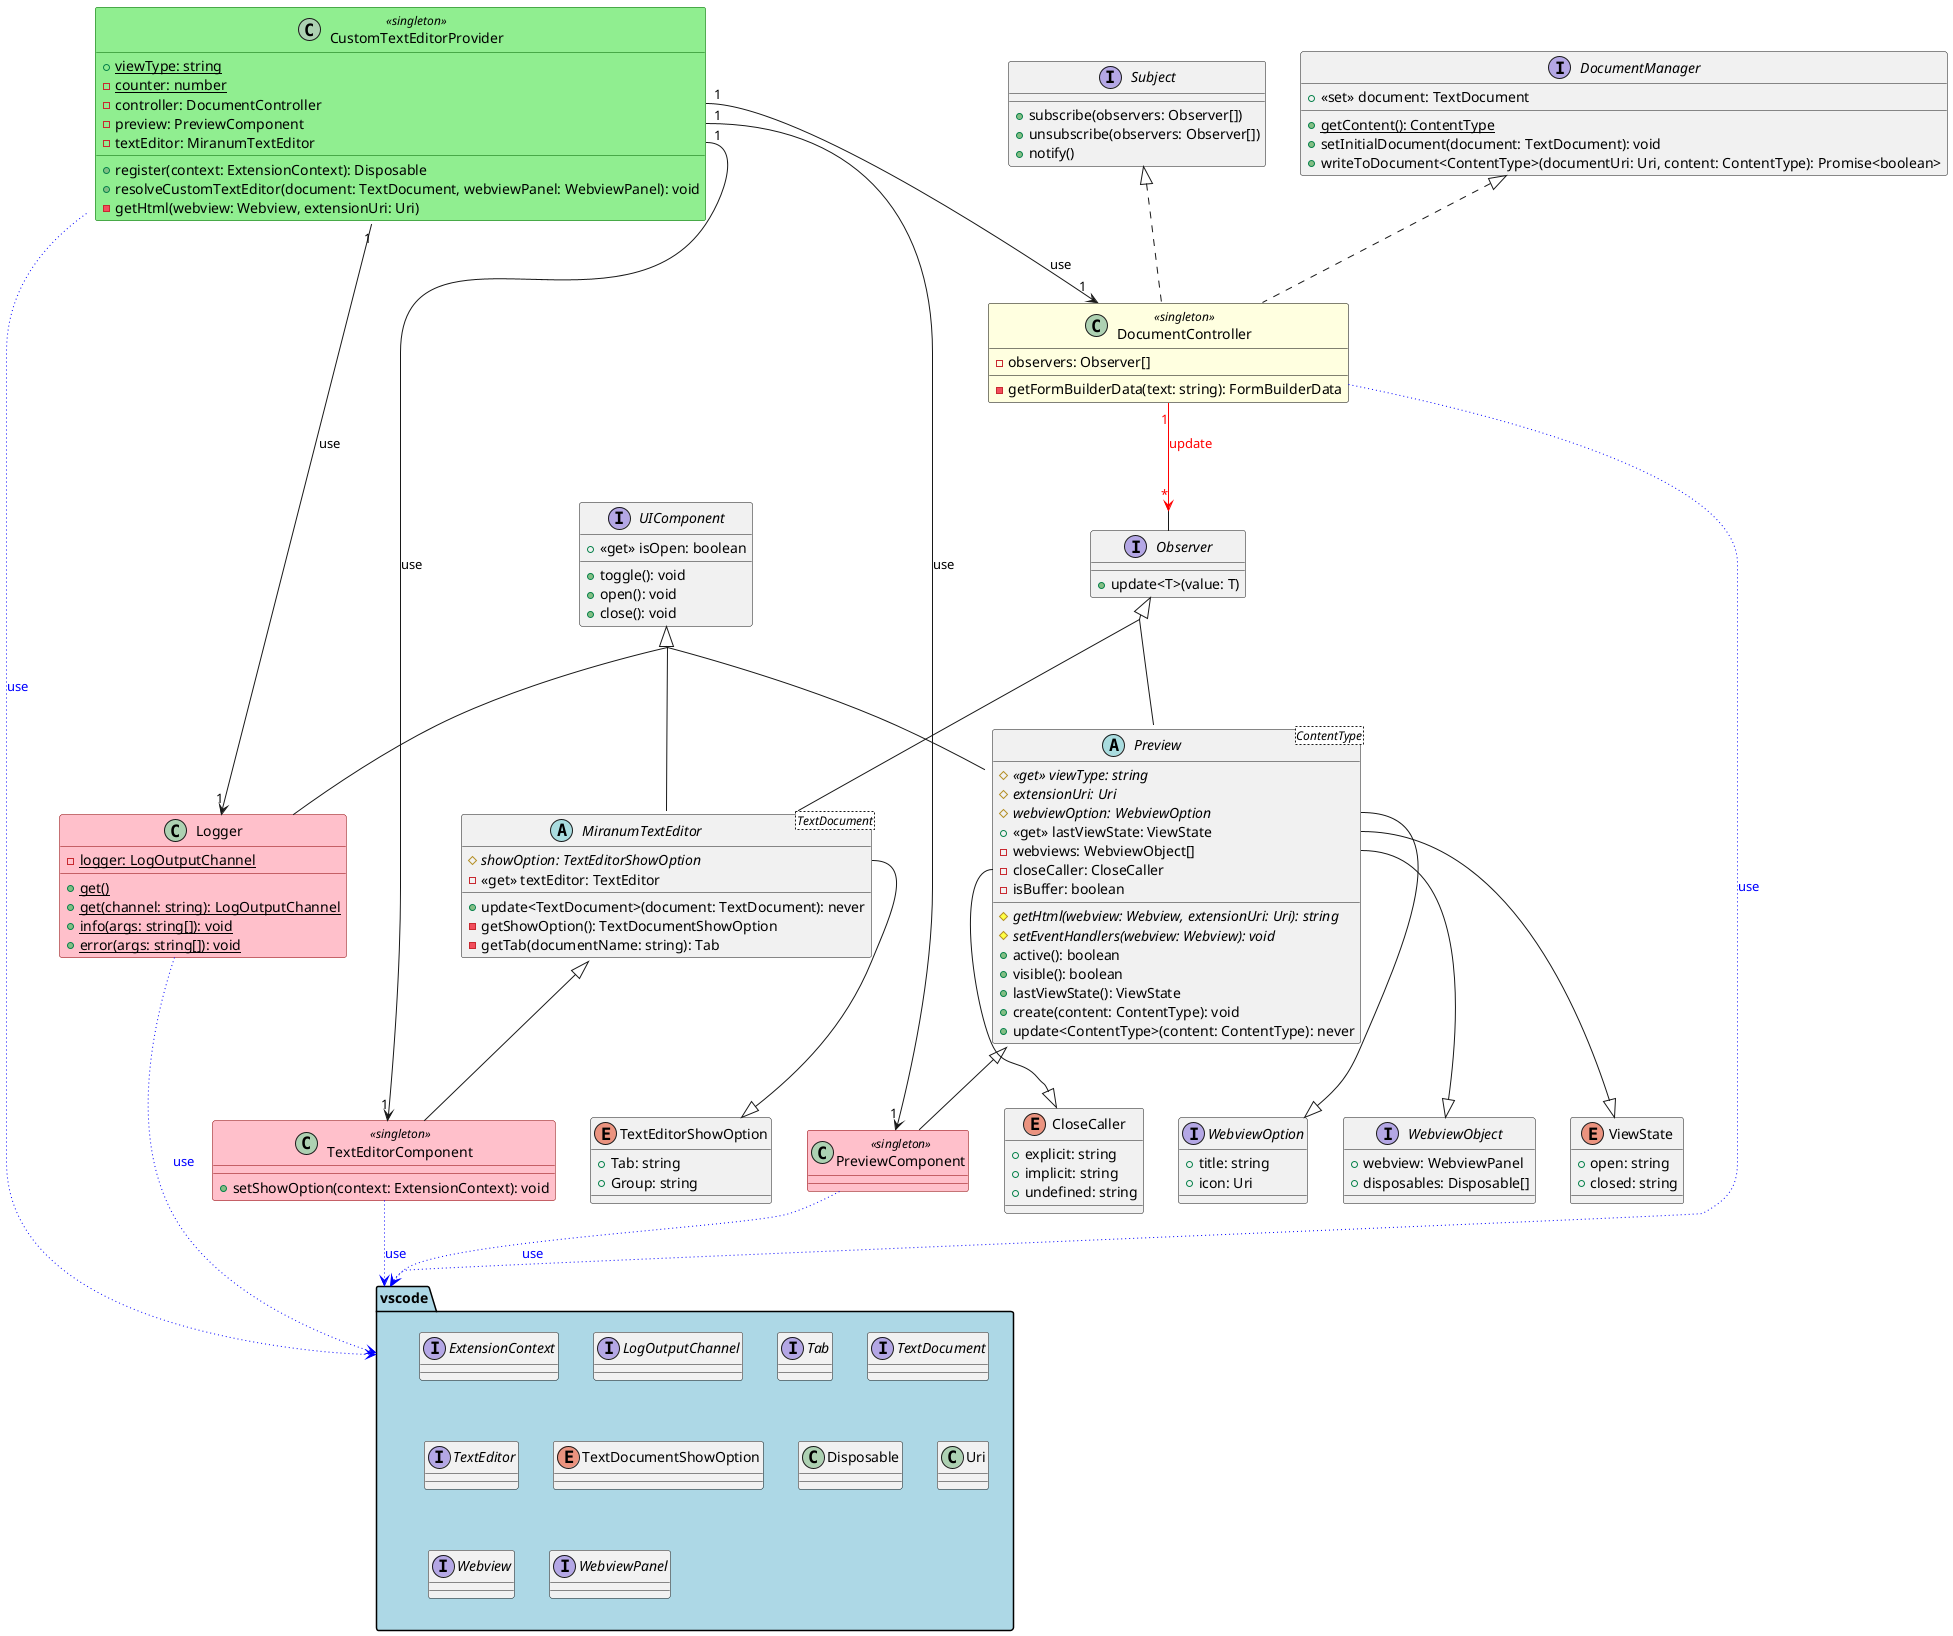 @startuml
skinparam groupInheritance 2

class CustomTextEditorProvider << singleton >> #line:darkgreen;back:lightgreen {
    + {static} viewType: string
    - {static} counter: number
    - controller: DocumentController
    - preview: PreviewComponent
    - textEditor: MiranumTextEditor
    + register(context: ExtensionContext): Disposable
    + resolveCustomTextEditor(document: TextDocument, webviewPanel: WebviewPanel): void
    - getHtml(webview: Webview, extensionUri: Uri)
}
CustomTextEditorProvider::controller "1"-->"1" DocumentController : use
CustomTextEditorProvider::preview "1"-->"1" PreviewComponent : use
CustomTextEditorProvider::textEditor "1"-->"1" TextEditorComponent : use
CustomTextEditorProvider "1"-->"1" Logger : use
CustomTextEditorProvider --> vscode #line:blue;line.dotted;text:blue : use

interface Observer {
    + update<T>(value: T)
}

interface Subject {
    + subscribe(observers: Observer[])
    + unsubscribe(observers: Observer[])
    + notify()
}

interface DocumentManager {
    + << set >> document: TextDocument
    + {static} getContent(): ContentType
    + setInitialDocument(document: TextDocument): void
    + writeToDocument<ContentType>(documentUri: Uri, content: ContentType): Promise<boolean>
}


interface UIComponent {
    + << get >> isOpen: boolean
    + toggle(): void
    + open(): void
    + close(): void
}

interface WebviewOption {
    + title: string
    + icon: Uri
}

interface WebviewObject {
    + webview: WebviewPanel
    + disposables: Disposable[]
}

enum ViewState {
    + open: string
    + closed: string
}
enum CloseCaller {
    + explicit: string
    + implicit: string
    + undefined: string
}
enum TextEditorShowOption {
    + Tab: string
    + Group: string
}

abstract class Preview<ContentType> implements Observer, UIComponent {
    # {abstract} << get >> viewType: string
    # {abstract} extensionUri: Uri
    # {abstract} webviewOption: WebviewOption
    + << get >> lastViewState: ViewState
    - webviews: WebviewObject[]
    - closeCaller: CloseCaller
    - isBuffer: boolean
    # {abstract} getHtml(webview: Webview, extensionUri: Uri): string
    # {abstract} setEventHandlers(webview: Webview): void
    + active(): boolean
    + visible(): boolean
    + lastViewState(): ViewState
    + create(content: ContentType): void
    + update<ContentType>(content: ContentType): never
}
Preview::webviewOption --|> WebviewOption
Preview::webviews --|> WebviewObject
Preview::lastViewState --|> ViewState
Preview::closeCaller --|> CloseCaller

abstract class MiranumTextEditor<TextDocument> implements Observer, UIComponent {
    # {abstract} showOption: TextEditorShowOption
    - << get >> textEditor: TextEditor
    + update<TextDocument>(document: TextDocument): never
    - getShowOption(): TextDocumentShowOption
    - getTab(documentName: string): Tab
}
MiranumTextEditor::showOption --|> TextEditorShowOption

class DocumentController << singleton >> #line:black;back:lightyellow implements Subject, DocumentManager {
    - observers: Observer[]
    - getFormBuilderData(text: string): FormBuilderData
}
DocumentController "1"-->"*" Observer #line:red;text:red : update
DocumentController --> vscode #line:blue;line.dotted;text:blue : use

together {
    class PreviewComponent << singleton >> #line:darkred;back:pink extends Preview {}
    class TextEditorComponent << singleton >> #line:darkred;back:pink extends MiranumTextEditor {
        + setShowOption(context: ExtensionContext): void
    }
    PreviewComponent --> vscode #line:blue;line.dotted;text:blue : use
    TextEditorComponent --> vscode #line:blue;line.dotted;text:blue : use
}

class Logger #line:darkred;back:pink implements UIComponent {
    - {static} logger: LogOutputChannel
    + {static} get()
    + {static} get(channel: string): LogOutputChannel
    + {static} info(args: string[]): void
    + {static} error(args: string[]): void
}
Logger --> vscode #line:blue;line.dotted;text:blue : use

namespace vscode #ADD8E6 {
    interface ExtensionContext {}
    interface LogOutputChannel {}
    interface Tab {}
    interface TextDocument {}
    interface TextEditor {}
    enum TextDocumentShowOption {}
    class Disposable {}
    class Uri {}
    together {
        interface Webview {}
        interface WebviewPanel {}
    }
}

@enduml
